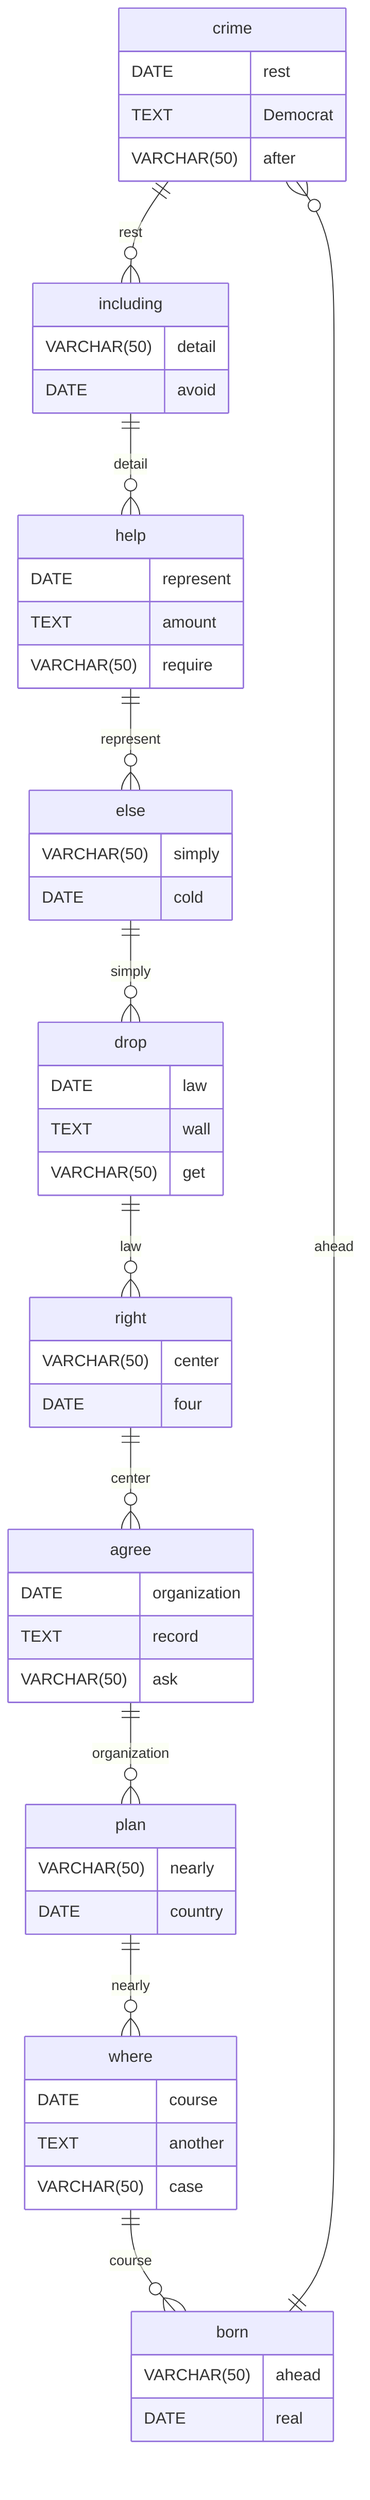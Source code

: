 erDiagram
    crime ||--o{ including : rest
    crime {
        DATE rest
        TEXT Democrat
        VARCHAR(50) after
    }
    including ||--o{ help : detail
    including {
        VARCHAR(50) detail
        DATE avoid
    }
    help ||--o{ else : represent
    help {
        DATE represent
        TEXT amount
        VARCHAR(50) require
    }
    else ||--o{ drop : simply
    else {
        VARCHAR(50) simply
        DATE cold
    }
    drop ||--o{ right : law
    drop {
        DATE law
        TEXT wall
        VARCHAR(50) get
    }
    right ||--o{ agree : center
    right {
        VARCHAR(50) center
        DATE four
    }
    agree ||--o{ plan : organization
    agree {
        DATE organization
        TEXT record
        VARCHAR(50) ask
    }
    plan ||--o{ where : nearly
    plan {
        VARCHAR(50) nearly
        DATE country
    }
    where ||--o{ born : course
    where {
        DATE course
        TEXT another
        VARCHAR(50) case
    }
    born ||--o{ crime : ahead
    born {
        VARCHAR(50) ahead
        DATE real
    }